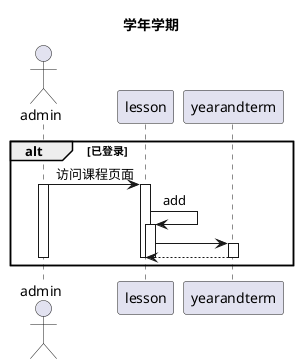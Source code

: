 @startuml
title 学年学期
actor admin
participant lesson
participant yearandterm
alt 已登录
admin -> lesson:访问课程页面
activate admin
activate lesson
lesson -> lesson:add
activate lesson
lesson ->yearandterm
activate yearandterm
yearandterm --> lesson
deactivate yearandterm
deactivate lesson
deactivate lesson
deactivate admin
end
@enduml